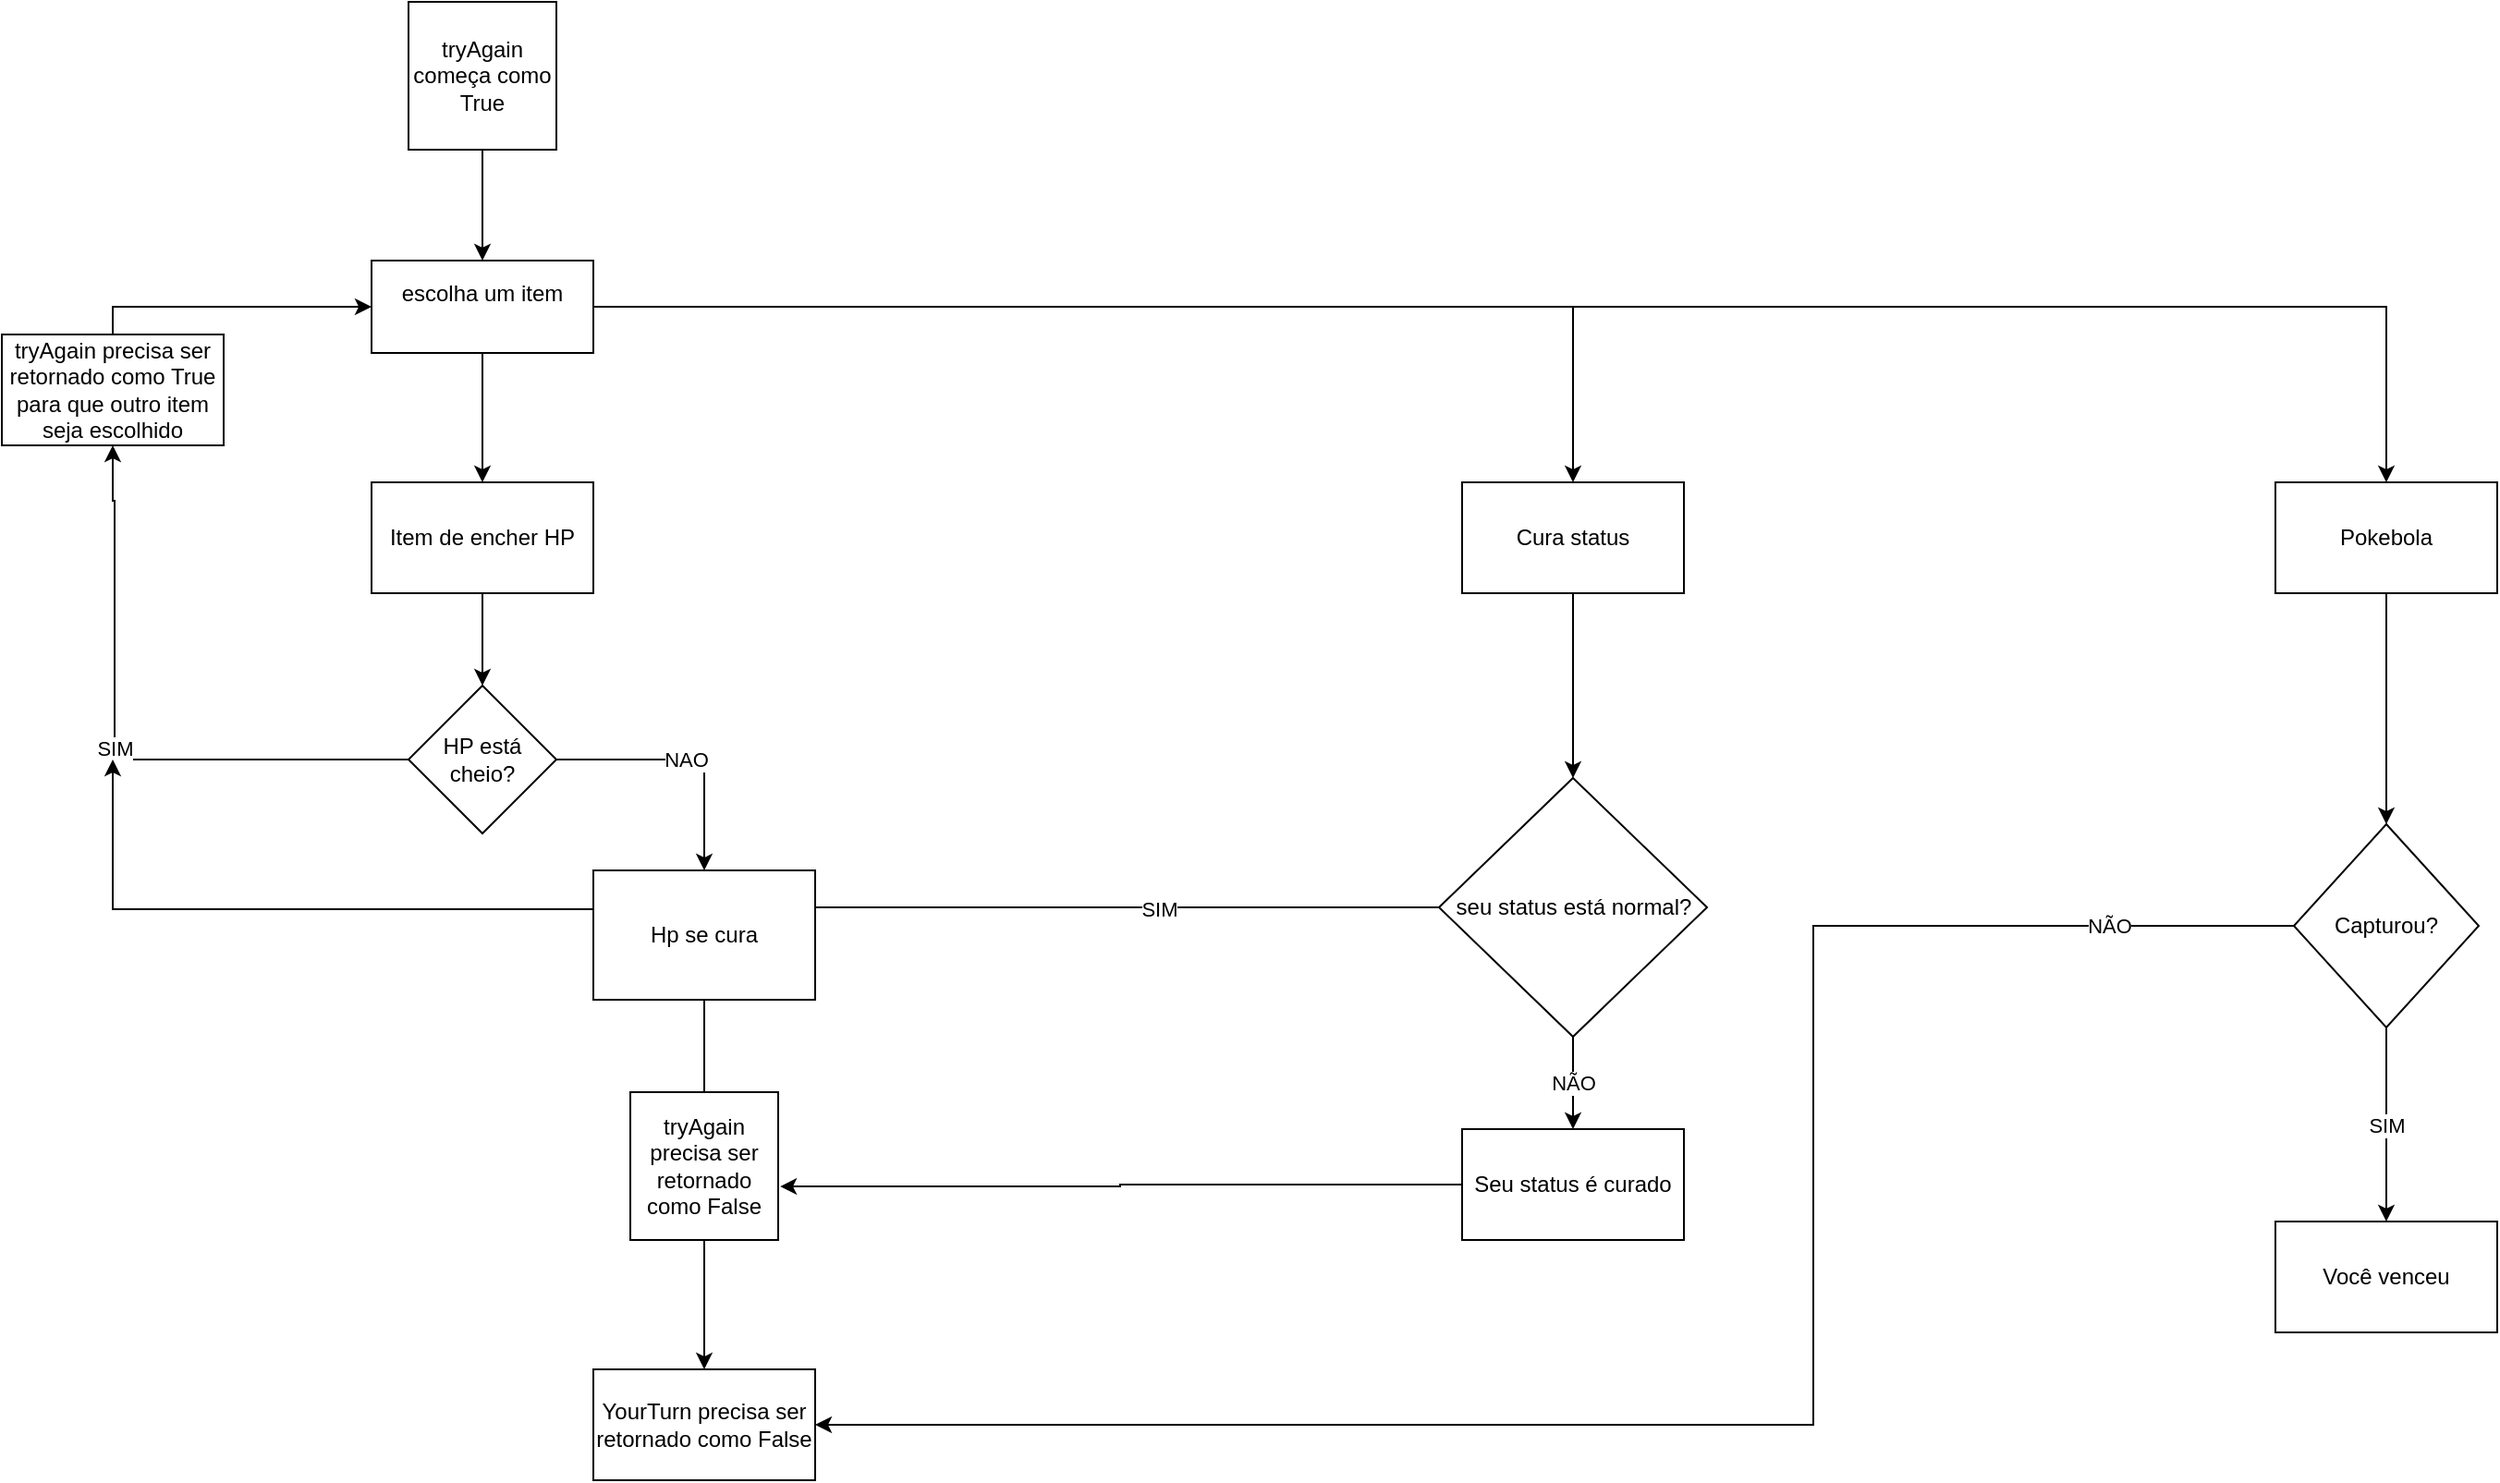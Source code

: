 <mxfile version="27.0.5">
  <diagram name="Página-1" id="Y6VXZ9dpyGYSkjs_ncvV">
    <mxGraphModel dx="771" dy="1591" grid="1" gridSize="10" guides="1" tooltips="1" connect="1" arrows="1" fold="1" page="1" pageScale="1" pageWidth="827" pageHeight="1169" math="0" shadow="0">
      <root>
        <mxCell id="0" />
        <mxCell id="1" parent="0" />
        <mxCell id="zxnnwbFJTzuRVRJfNA3V-22" style="edgeStyle=orthogonalEdgeStyle;rounded=0;orthogonalLoop=1;jettySize=auto;html=1;entryX=0;entryY=0.5;entryDx=0;entryDy=0;" edge="1" parent="1" source="zxnnwbFJTzuRVRJfNA3V-17" target="zxnnwbFJTzuRVRJfNA3V-11">
          <mxGeometry relative="1" as="geometry">
            <Array as="points">
              <mxPoint x="80" y="195" />
            </Array>
          </mxGeometry>
        </mxCell>
        <mxCell id="zxnnwbFJTzuRVRJfNA3V-17" value="tryAgain precisa ser retornado como True para que outro item seja escolhido" style="rounded=0;whiteSpace=wrap;html=1;" vertex="1" parent="1">
          <mxGeometry x="20" y="210" width="120" height="60" as="geometry" />
        </mxCell>
        <mxCell id="zxnnwbFJTzuRVRJfNA3V-2" style="edgeStyle=orthogonalEdgeStyle;rounded=0;orthogonalLoop=1;jettySize=auto;html=1;exitX=0.5;exitY=1;exitDx=0;exitDy=0;" edge="1" parent="1" source="zxnnwbFJTzuRVRJfNA3V-1" target="zxnnwbFJTzuRVRJfNA3V-11">
          <mxGeometry relative="1" as="geometry">
            <mxPoint x="280" y="190" as="targetPoint" />
          </mxGeometry>
        </mxCell>
        <mxCell id="zxnnwbFJTzuRVRJfNA3V-1" value="tryAgain começa como True" style="whiteSpace=wrap;html=1;aspect=fixed;" vertex="1" parent="1">
          <mxGeometry x="240" y="30" width="80" height="80" as="geometry" />
        </mxCell>
        <mxCell id="zxnnwbFJTzuRVRJfNA3V-6" value="" style="edgeStyle=orthogonalEdgeStyle;rounded=0;orthogonalLoop=1;jettySize=auto;html=1;" edge="1" parent="1" source="zxnnwbFJTzuRVRJfNA3V-4" target="zxnnwbFJTzuRVRJfNA3V-5">
          <mxGeometry relative="1" as="geometry" />
        </mxCell>
        <mxCell id="zxnnwbFJTzuRVRJfNA3V-14" value="SIM" style="edgeStyle=orthogonalEdgeStyle;rounded=0;orthogonalLoop=1;jettySize=auto;html=1;exitX=0;exitY=0.5;exitDx=0;exitDy=0;entryX=0.5;entryY=1;entryDx=0;entryDy=0;" edge="1" parent="1" source="zxnnwbFJTzuRVRJfNA3V-5" target="zxnnwbFJTzuRVRJfNA3V-17">
          <mxGeometry relative="1" as="geometry">
            <mxPoint x="130" y="310" as="targetPoint" />
            <Array as="points">
              <mxPoint x="81" y="440" />
              <mxPoint x="81" y="300" />
              <mxPoint x="80" y="300" />
            </Array>
          </mxGeometry>
        </mxCell>
        <mxCell id="zxnnwbFJTzuRVRJfNA3V-4" value="Item de encher HP" style="rounded=0;whiteSpace=wrap;html=1;" vertex="1" parent="1">
          <mxGeometry x="220" y="290" width="120" height="60" as="geometry" />
        </mxCell>
        <mxCell id="zxnnwbFJTzuRVRJfNA3V-8" value="NAO" style="edgeStyle=orthogonalEdgeStyle;rounded=0;orthogonalLoop=1;jettySize=auto;html=1;" edge="1" parent="1" source="zxnnwbFJTzuRVRJfNA3V-5" target="zxnnwbFJTzuRVRJfNA3V-7">
          <mxGeometry relative="1" as="geometry" />
        </mxCell>
        <mxCell id="zxnnwbFJTzuRVRJfNA3V-5" value="HP está cheio?" style="rhombus;whiteSpace=wrap;html=1;rounded=0;" vertex="1" parent="1">
          <mxGeometry x="240" y="400" width="80" height="80" as="geometry" />
        </mxCell>
        <mxCell id="zxnnwbFJTzuRVRJfNA3V-9" style="edgeStyle=orthogonalEdgeStyle;rounded=0;orthogonalLoop=1;jettySize=auto;html=1;" edge="1" parent="1" source="zxnnwbFJTzuRVRJfNA3V-7" target="zxnnwbFJTzuRVRJfNA3V-10">
          <mxGeometry relative="1" as="geometry">
            <mxPoint x="400" y="670" as="targetPoint" />
          </mxGeometry>
        </mxCell>
        <mxCell id="zxnnwbFJTzuRVRJfNA3V-10" value="YourTurn precisa ser retornado como False" style="rounded=0;whiteSpace=wrap;html=1;" vertex="1" parent="1">
          <mxGeometry x="340" y="770" width="120" height="60" as="geometry" />
        </mxCell>
        <mxCell id="zxnnwbFJTzuRVRJfNA3V-12" style="edgeStyle=orthogonalEdgeStyle;rounded=0;orthogonalLoop=1;jettySize=auto;html=1;entryX=0.5;entryY=0;entryDx=0;entryDy=0;" edge="1" parent="1" source="zxnnwbFJTzuRVRJfNA3V-11" target="zxnnwbFJTzuRVRJfNA3V-4">
          <mxGeometry relative="1" as="geometry" />
        </mxCell>
        <mxCell id="zxnnwbFJTzuRVRJfNA3V-15" style="edgeStyle=orthogonalEdgeStyle;rounded=0;orthogonalLoop=1;jettySize=auto;html=1;" edge="1" parent="1" source="zxnnwbFJTzuRVRJfNA3V-11" target="zxnnwbFJTzuRVRJfNA3V-16">
          <mxGeometry relative="1" as="geometry">
            <mxPoint x="590" y="300" as="targetPoint" />
            <Array as="points">
              <mxPoint x="870" y="195" />
            </Array>
          </mxGeometry>
        </mxCell>
        <mxCell id="zxnnwbFJTzuRVRJfNA3V-27" style="edgeStyle=orthogonalEdgeStyle;rounded=0;orthogonalLoop=1;jettySize=auto;html=1;entryX=0.5;entryY=0;entryDx=0;entryDy=0;" edge="1" parent="1" source="zxnnwbFJTzuRVRJfNA3V-11" target="zxnnwbFJTzuRVRJfNA3V-26">
          <mxGeometry relative="1" as="geometry" />
        </mxCell>
        <mxCell id="zxnnwbFJTzuRVRJfNA3V-11" value="escolha um item&lt;div&gt;&lt;br&gt;&lt;/div&gt;" style="rounded=0;whiteSpace=wrap;html=1;" vertex="1" parent="1">
          <mxGeometry x="220" y="170" width="120" height="50" as="geometry" />
        </mxCell>
        <mxCell id="zxnnwbFJTzuRVRJfNA3V-20" value="" style="edgeStyle=orthogonalEdgeStyle;rounded=0;orthogonalLoop=1;jettySize=auto;html=1;" edge="1" parent="1" source="zxnnwbFJTzuRVRJfNA3V-16" target="zxnnwbFJTzuRVRJfNA3V-19">
          <mxGeometry relative="1" as="geometry" />
        </mxCell>
        <mxCell id="zxnnwbFJTzuRVRJfNA3V-16" value="Cura status" style="rounded=0;whiteSpace=wrap;html=1;" vertex="1" parent="1">
          <mxGeometry x="810" y="290" width="120" height="60" as="geometry" />
        </mxCell>
        <mxCell id="zxnnwbFJTzuRVRJfNA3V-18" value="tryAgain precisa ser retornado como False" style="whiteSpace=wrap;html=1;aspect=fixed;" vertex="1" parent="1">
          <mxGeometry x="360" y="620" width="80" height="80" as="geometry" />
        </mxCell>
        <mxCell id="zxnnwbFJTzuRVRJfNA3V-21" value="SIM" style="edgeStyle=orthogonalEdgeStyle;rounded=0;orthogonalLoop=1;jettySize=auto;html=1;" edge="1" parent="1" source="zxnnwbFJTzuRVRJfNA3V-19">
          <mxGeometry x="-0.621" y="1" relative="1" as="geometry">
            <mxPoint x="80" y="440" as="targetPoint" />
            <Array as="points">
              <mxPoint x="415" y="520" />
              <mxPoint x="415" y="521" />
            </Array>
            <mxPoint as="offset" />
          </mxGeometry>
        </mxCell>
        <mxCell id="zxnnwbFJTzuRVRJfNA3V-24" value="NÃO" style="edgeStyle=orthogonalEdgeStyle;rounded=0;orthogonalLoop=1;jettySize=auto;html=1;" edge="1" parent="1" source="zxnnwbFJTzuRVRJfNA3V-19" target="zxnnwbFJTzuRVRJfNA3V-23">
          <mxGeometry relative="1" as="geometry" />
        </mxCell>
        <mxCell id="zxnnwbFJTzuRVRJfNA3V-19" value="seu status está normal?" style="rhombus;whiteSpace=wrap;html=1;rounded=0;" vertex="1" parent="1">
          <mxGeometry x="797.5" y="450" width="145" height="140" as="geometry" />
        </mxCell>
        <mxCell id="zxnnwbFJTzuRVRJfNA3V-7" value="Hp se cura" style="whiteSpace=wrap;html=1;rounded=0;" vertex="1" parent="1">
          <mxGeometry x="340" y="500" width="120" height="70" as="geometry" />
        </mxCell>
        <mxCell id="zxnnwbFJTzuRVRJfNA3V-23" value="Seu status é curado" style="whiteSpace=wrap;html=1;rounded=0;" vertex="1" parent="1">
          <mxGeometry x="810" y="640" width="120" height="60" as="geometry" />
        </mxCell>
        <mxCell id="zxnnwbFJTzuRVRJfNA3V-25" style="edgeStyle=orthogonalEdgeStyle;rounded=0;orthogonalLoop=1;jettySize=auto;html=1;entryX=1.013;entryY=0.638;entryDx=0;entryDy=0;entryPerimeter=0;" edge="1" parent="1" source="zxnnwbFJTzuRVRJfNA3V-23" target="zxnnwbFJTzuRVRJfNA3V-18">
          <mxGeometry relative="1" as="geometry" />
        </mxCell>
        <mxCell id="zxnnwbFJTzuRVRJfNA3V-29" style="edgeStyle=orthogonalEdgeStyle;rounded=0;orthogonalLoop=1;jettySize=auto;html=1;entryX=0.5;entryY=0;entryDx=0;entryDy=0;" edge="1" parent="1" source="zxnnwbFJTzuRVRJfNA3V-26" target="zxnnwbFJTzuRVRJfNA3V-28">
          <mxGeometry relative="1" as="geometry" />
        </mxCell>
        <mxCell id="zxnnwbFJTzuRVRJfNA3V-26" value="Pokebola" style="rounded=0;whiteSpace=wrap;html=1;" vertex="1" parent="1">
          <mxGeometry x="1250" y="290" width="120" height="60" as="geometry" />
        </mxCell>
        <mxCell id="zxnnwbFJTzuRVRJfNA3V-30" value="NÃO" style="edgeStyle=orthogonalEdgeStyle;rounded=0;orthogonalLoop=1;jettySize=auto;html=1;entryX=1;entryY=0.5;entryDx=0;entryDy=0;" edge="1" parent="1" source="zxnnwbFJTzuRVRJfNA3V-28" target="zxnnwbFJTzuRVRJfNA3V-10">
          <mxGeometry x="-0.813" relative="1" as="geometry">
            <Array as="points">
              <mxPoint x="1000" y="530" />
              <mxPoint x="1000" y="800" />
            </Array>
            <mxPoint as="offset" />
          </mxGeometry>
        </mxCell>
        <mxCell id="zxnnwbFJTzuRVRJfNA3V-32" value="SIM" style="edgeStyle=orthogonalEdgeStyle;rounded=0;orthogonalLoop=1;jettySize=auto;html=1;" edge="1" parent="1" source="zxnnwbFJTzuRVRJfNA3V-28" target="zxnnwbFJTzuRVRJfNA3V-31">
          <mxGeometry relative="1" as="geometry" />
        </mxCell>
        <mxCell id="zxnnwbFJTzuRVRJfNA3V-28" value="Capturou?" style="rhombus;whiteSpace=wrap;html=1;" vertex="1" parent="1">
          <mxGeometry x="1260" y="475" width="100" height="110" as="geometry" />
        </mxCell>
        <mxCell id="zxnnwbFJTzuRVRJfNA3V-31" value="Você venceu" style="whiteSpace=wrap;html=1;" vertex="1" parent="1">
          <mxGeometry x="1250" y="690" width="120" height="60" as="geometry" />
        </mxCell>
      </root>
    </mxGraphModel>
  </diagram>
</mxfile>
